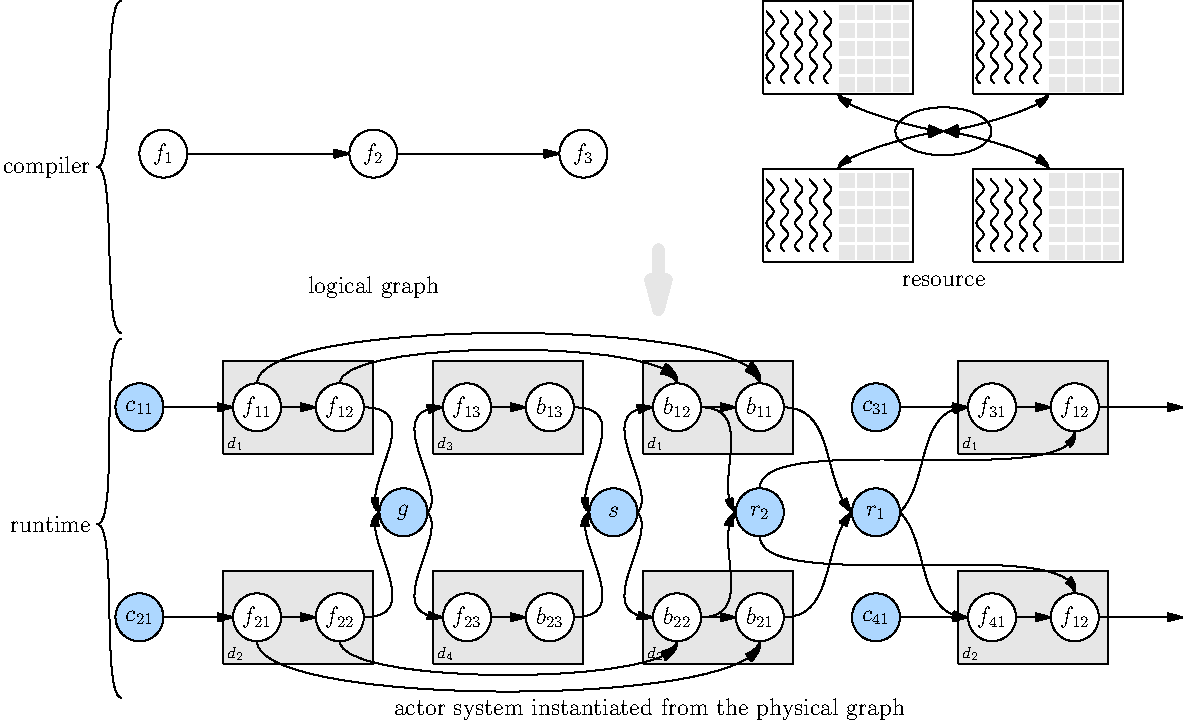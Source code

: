 import math;
import graph;

size(80cm, 25cm);
unitsize(30, 0);
defaultpen(fontsize(12pt));

real shiftunit = 3.5;
pen fillpen = rgb(156,194,230);
real ypadding = 0.8shiftunit;

//circle radius
real rsize = 0.4;
real shiftscale = 1.4;

picture getContextBox(pair pos=(0,0), pen p= currentpen)
{
    picture pic;
    real boxwidth = 2.5;
    real boxheight = 0.618*boxwidth;
    path boxpath = box((0,0), (boxwidth, boxheight));
    draw(pic, boxpath, p);
    return shift(pos)*pic;
}

picture getActorBox(pair pos=(0,0), real width = 2.5, real height = width*0.618, pen p= currentpen)
{
    picture pic;
    path boxpath = box((0,0), (width, height));
    draw(pic, boxpath, p);
    return shift(pos)*pic;
}

picture getCenterNode(picture box00, picture box01, picture box10, picture box11)
{
    picture pic;
    pair ptcenter = midpoint(point(box00, E)--point(box01, W)--point(box10, E)--point(box11, W));

    path connectellipse = ellipse(ptcenter, 0.8, 0.4);
    draw(pic, connectellipse);
    return pic;
}

picture drawBlocksInBox(picture boxpic)
{
    picture pic;
    pair ptLeftDown = min(boxpic);
    pair ptRightUp = max(boxpic);
    pair weightHeight = size(boxpic);
    
    real edgeLeftUp = ptLeftDown.x +0.1;
    real edgeWidth = weightHeight.x/2*0.9;
    real itemUnit = edgeWidth / 4.5;
    real squreUnit = 0.8*itemUnit;
    
    //blocks
    path block;
    for(int row = 0; row < 5; ++row)
    {
        for(int col = 0; col < 4; ++col)
        {
            block = scale(squreUnit)*unitsquare;
            block = shift(itemUnit*col, itemUnit*row)*block;
            fill(pic, block, lightgray);
        }        
    }

    return shift(ptLeftDown + (edgeWidth*1.13, 0.94*itemUnit))*pic;
}

picture drawThreadsInBox(picture boxpic)
{
    picture pic;
    pair ptLeftDown = min(boxpic);
    pair ptRightUp = max(boxpic);
    pair weightHeight = size(boxpic);

    real itemUnit = weightHeight.x/5;
    
    real f(real x) {return 0.2sin(5x);}
    // pair F(real x) {return (x,f(x));}
    guide mypath = rotate(90)*scale(0.3)*graph(f,0,4,operator ..);
    mypath = shift(ptLeftDown+(0.6itemUnit, 0.7itemUnit))*mypath;
    draw(pic, mypath);

    for(int i = 0; i < 4; ++i)
    {
        mypath = shift(itemUnit/2.5, 0)*mypath;
        draw(pic, mypath);
    }
    return pic;
}

picture getClusterPic()
{
    picture mainPic;
    size(mainPic, 40cm, 25cm);
    unitsize(mainPic, 30, 0);

    picture box00 = getContextBox((0, 0));
    picture box01 = getContextBox((shiftunit, 0));
    picture box10 = getContextBox((0, -ypadding));
    picture box11 = getContextBox((shiftunit, -ypadding));
    add(mainPic, box00);
    add(mainPic, box01);
    add(mainPic, box10);
    add(mainPic, box11);

    picture picEllipse = getCenterNode(box00, box01, box10, box11);
    add(mainPic, picEllipse);

    pair ptcenter = midpoint(point(box00, E)--point(box01, W)--point(box10, E)--point(box11, W));
    path pth00 = point(box00, S){down}.. tension 3 ..{right}ptcenter;
    path pth01 = point(box01, S){down}.. tension 3 ..{left}ptcenter;
    path pth10 = point(box10, N){up}.. tension 3 ..{right}ptcenter;
    path pth11 = point(box11, N){up}.. tension 3 ..{left}ptcenter;

    draw(mainPic, pth00, Arrows);
    draw(mainPic, pth01, Arrows);
    draw(mainPic, pth10, Arrows);
    draw(mainPic, pth11, Arrows);


    add(mainPic, drawBlocksInBox(box00));
    add(mainPic, drawBlocksInBox(box01));
    add(mainPic, drawBlocksInBox(box10));
    add(mainPic, drawBlocksInBox(box11));

    add(mainPic, drawThreadsInBox(box00));
    add(mainPic, drawThreadsInBox(box01));
    add(mainPic, drawThreadsInBox(box10));
    add(mainPic, drawThreadsInBox(box11));
    return mainPic;
}

picture getCircle(string s, pair pos, pen p = defaultpen)
{
    picture pic;
    path pt_circle = circle(pos, rsize);
    draw(pic, pt_circle, p);
    label(pic, s, pos);
    return pic;
}

picture LineLeft2Rgiht(picture nodeLeft, picture nodeRight)
{
    picture pic;
    path l2r = point(nodeLeft, E){right}..{right}point(nodeRight, W);
    draw(pic, l2r, Arrow);
    return pic;
}

picture LineUp2Down(picture nodeUp, picture nodeDown)
{
    picture pic;
    path pth = point(nodeUp, S){down}..{down}point(nodeDown, N);
    draw(pic, pth, Arrow);
    return pic;
}

picture LineRight2Left(picture nodeRight, picture nodeLeft)
{
    picture pic;
    path pth = point(nodeRight, W){left}..{left}point(nodeLeft, E);
    draw(pic, pth, Arrow);
    return pic;
}

picture getLogicalPic()
{
    picture logicalPic;
    size(logicalPic, 40cm, 25cm);
    unitsize(logicalPic, 30, 0);

    picture f1= getCircle("$f_1$", (0,0));
    add(logicalPic, f1);

    picture f2= getCircle("$f_2$", (shiftunit,0));
    add(logicalPic, f2);

    picture f3= getCircle("$f_3$", (2shiftunit,0));
    add(logicalPic, f3);

    add(logicalPic, LineLeft2Rgiht(f1, f2));
    add(logicalPic, LineLeft2Rgiht(f2, f3));
    return logicalPic;
}

picture getCircle(string s, pair pos, pen p = defaultpen)
{
    picture pic;
    path pt_circle = circle(pos, rsize);
    filldraw(pic, pt_circle, p);
    label(pic, s, pos);
    return pic;
}

picture getRectBox(string s, pen p = lightgray, bool leftdown=true)
{
    picture pic;
    real xsize = 2.5;
    path boxpath = box((0,0), (xsize, xsize*0.618));
    filldraw(pic, boxpath, p);

    // dot(pic, boxpath, darkblue);
    label(pic, s, (0,0), NE,fontsize(8pt));
    return pic;
}

picture getCircleFromBox(picture boxpic, string s="", int idx=0, pen p = currentpen)
{
    picture pic;
    pair leftedge_pt = point(boxpic, W);
    pair rightedt_pt = point(boxpic, E);

    pair cir_pt = shift(shiftscale*rsize, 0)*leftedge_pt;
    if(idx == 1)
    {
        cir_pt = shift(-shiftscale*rsize, 0)*rightedt_pt;
    }

    // dot(pic, cir_pt);
    // write(cir_pt);

    path circle_path = circle(cir_pt, rsize);
    filldraw(pic, circle_path, p);
    
    label(pic, s, cir_pt);
    return pic;
}

picture getCircleBtween4Box(picture LeftUp, picture LeftDown,
                            picture RightUp, picture RightDown,
                            string s="",
                            pen p = currentpen)
{
    picture pic;
    pair ptLeftUp = point(LeftUp, E);
    pair ptLeftDown = point(LeftDown, E);
    pair ptRightUp = point(RightUp, W);
    pair ptRightDown = point(RightDown, W);

    pair ptCenter = midpoint(ptLeftUp--ptLeftDown--ptRightUp--ptRightDown);

    path cir_path = circle(ptCenter, rsize);
    filldraw(pic, cir_path, p);
    label(pic, s, ptCenter);
    // write(ptCenter);
    // dot(pic, ptCenter);

    return pic;
}

picture LineTwo2One(picture nodeUp, picture nodeDown, picture nodeMidlle)
{
    picture pic;
    path up2Mid = point(nodeUp, E){right}..{SE}point(nodeMidlle, W);
    draw(pic, up2Mid, Arrow);
    path down2Mid = point(nodeDown, E){right}..{NE}point(nodeMidlle, W);
    draw(pic, down2Mid, Arrow);
    return pic;
}

picture LineOne2Two(picture nodeMidlle, picture nodeUp, picture nodeDown)
{
    picture pic;
    path mid2Up = point(nodeMidlle, E){NE}..{right}point(nodeUp, W);
    draw(pic, mid2Up, Arrow);
    path mid2Down = point(nodeMidlle, E){SE}..{right}point(nodeDown, W);
    draw(pic, mid2Down, Arrow);
    return pic;
}

picture LineLeft2Rgiht(picture nodeLeft, picture nodeRight)
{
    picture pic;
    path l2r = point(nodeLeft, E){right}..{right}point(nodeRight, W);
    draw(pic, l2r, Arrow);
    return pic;
}

picture LineUpCurve(picture nodeLeft, picture nodeRight, int tvalue=5)
{
    picture pic;
    path left2right= point(nodeLeft, N){up}.. tension tvalue ..{down}point(nodeRight, N);
    draw(pic, left2right, Arrow);
    return pic;
}

picture LineDownCurve(picture nodeLeft, picture nodeRight, int tvalue=5)
{
    picture pic;
    path left2right= point(nodeLeft, S){down}.. tension tvalue ..{up}point(nodeRight, S);
    draw(pic, left2right, Arrow);
    return pic;
}

picture getPlacementPic()
{
    picture placementPic;
    size(placementPic, 80cm, 25cm);
    unitsize(placementPic, 30, 0);

    picture boxpic00 = shift(0, 0)*getRectBox("$d_1$", false);
    picture boxpic01 = shift(1shiftunit, 0)*getRectBox("$d_3$", false);
    picture boxpic02 = shift(2shiftunit, 0)*getRectBox("$d_1$", false);
    picture boxpic03 = shift(3.5shiftunit, 0)*getRectBox("$d_1$", false);
    add(placementPic, boxpic00);
    add(placementPic, boxpic01);
    add(placementPic, boxpic02);
    add(placementPic, boxpic03);

    real yshift=-shiftunit;
    picture boxpic10 = shift(0, yshift)*getRectBox("$d_2$", false);
    picture boxpic11 = shift(1shiftunit, yshift)*getRectBox("$d_4$", false);
    picture boxpic12 = shift(2shiftunit, yshift)*getRectBox("$d_2$", false);
    picture boxpic13 = shift(3.5shiftunit, yshift)*getRectBox("$d_2$", false);
    add(placementPic, boxpic10);
    add(placementPic, boxpic11);
    add(placementPic, boxpic12);
    add(placementPic, boxpic13);

    //-------------Draw circle node in box--------------


    picture f11 = getCircleFromBox(boxpic00, "$f_{11}$", white);
    picture f12 = getCircleFromBox(boxpic00, "$f_{12}$", 1, white);
    add(placementPic, f11);
    add(placementPic, f12);

    picture f13 = getCircleFromBox(boxpic01, "$f_{13}$", white);
    picture b13 = getCircleFromBox(boxpic01, "$b_{13}$", 1, white);
    add(placementPic, f13);
    add(placementPic, b13);

    picture b12 = getCircleFromBox(boxpic02, "$b_{12}$", white);
    picture b11 = getCircleFromBox(boxpic02, "$b_{11}$", 1, white);
    add(placementPic, b12);
    add(placementPic, b11);

    picture f31 = getCircleFromBox(boxpic03, "$f_{31}$", 0, white);
    picture f12_ = getCircleFromBox(boxpic03, "$f_{12}$", 1, white);
    add(placementPic, f31);
    add(placementPic, f12_);

    picture f21 = getCircleFromBox(boxpic10, "$f_{21}$", 0, white);
    picture f22 = getCircleFromBox(boxpic10, "$f_{22}$", 1, white);
    add(placementPic, f21);
    add(placementPic, f22);

    picture f23 = getCircleFromBox(boxpic11, "$f_{23}$", 0, white);
    picture b23 = getCircleFromBox(boxpic11, "$b_{23}$", 1, white);
    add(placementPic, f23);
    add(placementPic, b23);

    picture b22 = getCircleFromBox(boxpic12, "$b_{22}$", 0, white);
    picture b21 = getCircleFromBox(boxpic12, "$b_{21}$", 1, white);
    add(placementPic, b22);
    add(placementPic, b21);

    picture f41 = getCircleFromBox(boxpic13, "$f_{41}$", 0, white);
    picture f12__ = getCircleFromBox(boxpic13, "$f_{12}$", 1, white);
    add(placementPic, f41);
    add(placementPic, f12__);

    // ------------ draw circle node out of box --------
    picture g = getCircleBtween4Box(boxpic00, boxpic01, boxpic10, boxpic11, "$g$", fillpen);
    write(point(g, E));
    write(point(g, W));
    write(point(g, S));
    write(point(g, N));
    add(placementPic, g);

    picture s = getCircleBtween4Box(boxpic01, boxpic02, boxpic11, boxpic12, "$s$", fillpen);
    add(placementPic, s);

    picture r1 = getCircleBtween4Box(boxpic02, boxpic03, boxpic12, boxpic13, "$r_1$", fillpen);
    add(placementPic, r1);

    picture r2;
    pair ptR2 = midpoint(point(b11, S)--point(b21, N));
    r2 = getCircle("$r_2$", ptR2, fillpen);
    add(placementPic, r2);

    picture c11;
    pair ptC11 = shift(-shiftscale, 0)*point(boxpic00, W);
    c11 = getCircle("$c_{11}$", ptC11, fillpen);
    add(placementPic, c11);

    picture c21;
    pair ptC21 = shift(-shiftscale, 0)*point(boxpic10, W);
    c21 = getCircle("$c_{21}$", ptC21, fillpen);
    add(placementPic, c21);

    picture c31;
    pair ptC31 = midpoint(point(boxpic02, E)--point(boxpic03, W));
    c31 = getCircle("$c_{31}$", ptC31, fillpen);
    add(placementPic, c31);

    picture c41;
    pair ptC41 = midpoint(point(boxpic12, E)--point(boxpic13, W));
    c41 = getCircle("$c_{41}$", ptC41, fillpen);
    add(placementPic, c41);

    //----------- draw link lines

    //two to ones, one to twos
    add(placementPic, LineTwo2One(f12, f22, g));
    add(placementPic, LineOne2Two(g, f13, f23));
    add(placementPic, LineTwo2One(b13, b23, s));
    add(placementPic, LineOne2Two(s, b12, b22));
    add(placementPic, LineTwo2One(b12, b22, r2));
    add(placementPic, LineTwo2One(b11, b21, r1));
    add(placementPic, LineOne2Two(r1, f31, f41));

    // strait lines
    //   row 1
    add(placementPic, LineLeft2Rgiht(c11, f11));
    add(placementPic, LineLeft2Rgiht(f11, f12));

    add(placementPic, LineLeft2Rgiht(f13, b13));

    add(placementPic, LineLeft2Rgiht(b12, b11));

    add(placementPic, LineLeft2Rgiht(c31, f31));
    add(placementPic, LineLeft2Rgiht(f31, f12_));

    //   row 2
    add(placementPic, LineLeft2Rgiht(c21, f21));
    add(placementPic, LineLeft2Rgiht(f21, f22));

    add(placementPic, LineLeft2Rgiht(f23, b23));
    add(placementPic, LineLeft2Rgiht(b22, b21));

    add(placementPic, LineLeft2Rgiht(c41, f41));
    add(placementPic, LineLeft2Rgiht(f41, f12__));

    // up curve lines
    add(placementPic, LineUpCurve(f11, b11));
    add(placementPic, LineUpCurve(f12, b12));

    // down curve lines
    add(placementPic, LineDownCurve(f21, b21));
    add(placementPic, LineDownCurve(f22, b22));

    // r2 to f12
    path r2Tof12 = point(r2, N){up}.. tension 3 ..{up}point(f12_, S);
    draw(placementPic, r2Tof12, Arrow);
    path r2Tof12 = point(r2, S){down}.. tension 3 ..{down}point(f12__, N);
    draw(placementPic, r2Tof12, Arrow);

    // left most line
    path leftLine1 = point(f12_, E)--shift(shiftscale)*point(f12_, E);
    draw(placementPic, leftLine1, Arrow);

    path leftLine2 = point(f12__, E)--shift(shiftscale)*point(f12__, E);
    draw(placementPic, leftLine2, Arrow);

    return placementPic;
}

picture getActorCircle(string s, pair pos, real r, pen p=defaultpen)
{
    picture pic;
    path pt_circle = circle(pos, r);
    draw(pic, pt_circle, p);
    label(pic, s, pos, fontsize(22pt));
    return pic;
}

picture getActorsPic()
{
    picture actorsPic;
    size(actorsPic, 80cm, 0);
    unitsize(actorsPic, 30);
    picture box0 = getActorBox((0, 0), 10, 4);
    //picture box1 = getActorBox((12, 0), 10, 4);
    pair ptLeft = point(box0, W);
    real movepadd = 3.2;
    real r = 1.5;
    picture actor1 = getActorCircle("$actor_1$", shift(1.8,0)*ptLeft, r);
    picture actor2 = getActorCircle("$actor_2$", shift(1.8+movepadd,0)*ptLeft, r);
    picture actor3 = getActorCircle("$actor_3$", shift(1.8+2movepadd,0)*ptLeft, r);
    picture picleft;

    add(picleft, box0);
    add(picleft, actor1);
    add(picleft, actor2);
    add(picleft, actor3);

    add(actorsPic, picleft);
    add(actorsPic, shift(11, 0)*picleft);
    return actorsPic;
}


picture logicalPic = shift(-4,-1)*getLogicalPic();
picture clusterPic = shift(6,0)*getClusterPic();
add(logicalPic);
add(clusterPic);

label("resource", point(clusterPic, S), 2down);
label("logical graph", (point(logicalPic, S).x, point(clusterPic, S).y), 2down);

// big arrows
pair ptArrowBegin  = shift(0, -0.5)*midpoint(point(logicalPic, S)--point(clusterPic, S));
draw(ptArrowBegin--shift(0, -1)*ptArrowBegin, p=defaultpen+2mm+lightgray, Arrow);

picture placementPic =shift(-3, -6)*getPlacementPic();
add(placementPic);
label("actor system instantiated from the physical graph", point(placementPic, S), down);

// picture actorsPic = getActorsPic();
// actorsPic = scale(0.7)*actorsPic;
// actorsPic = shift(-3.5, -14)*actorsPic;
// add(actorsPic);

//draw brackets
pair ptUp0 = (min(logicalPic, true).x-0.3, max(clusterPic, true).y);
pair ptDown0 =  (min(logicalPic, true).x-0.3, max(placementPic, true).y);
pair ptCross0 = shift(-0.4, 0)*midpoint(ptUp0--ptDown0);
draw(ptUp0{left}.. tension 5 ..{left}ptCross0);
draw(ptDown0{left}.. tension 5 ..{left}ptCross0);

transform tshift = shift(0, -0.1);
pair ptUp1 = tshift*(ptUp0.x, max(placementPic, true).y);
pair ptDown1 =  tshift*(ptUp0.x, min(placementPic, true).y);
pair ptCross1 = tshift*(ptCross0.x, (shift(-0.3, 0)*midpoint(ptUp1--ptDown1)).y);
draw(ptUp1{left}.. tension 5 ..{left}ptCross1);
draw(ptDown1{left}.. tension 5 ..{left}ptCross1);


// transform tshift = shift(-0.8, 0);
// pair ptUp1 = tshift*(min(actorsPic, true).x-0.3, max(actorsPic, true).y);
// pair ptDown1 =  tshift*(min(actorsPic, true).x-0.3, min(actorsPic, true).y);
// pair ptCross1 = (ptCross0.x, (shift(-0.7, 0)*midpoint(ptUp1--ptDown1)).y );
// draw(ptUp1{left}.. tension 1 ..{left}ptCross1);
// draw(ptDown1{left}.. tension 1 ..{left}ptCross1);

label("compiler", ptCross0, left);
label("runtime", ptCross1, left);


